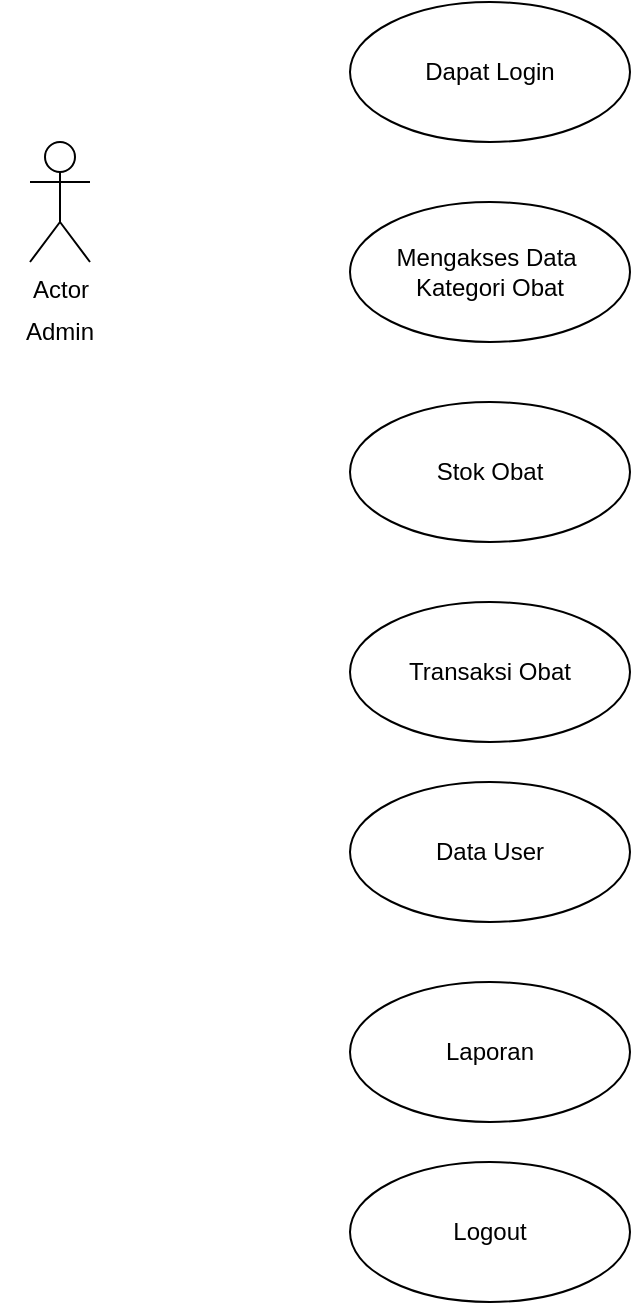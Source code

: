 <mxfile version="21.0.10" type="github">
  <diagram name="Page-1" id="hbqNhUtkec9f8FvBzWkE">
    <mxGraphModel dx="1867" dy="817" grid="1" gridSize="10" guides="1" tooltips="1" connect="1" arrows="1" fold="1" page="1" pageScale="1" pageWidth="850" pageHeight="1100" math="0" shadow="0">
      <root>
        <mxCell id="0" />
        <mxCell id="1" parent="0" />
        <mxCell id="v_Zh5ncAOIMl9kuuJE1H-2" value="Actor" style="shape=umlActor;verticalLabelPosition=bottom;verticalAlign=top;html=1;" vertex="1" parent="1">
          <mxGeometry x="40" y="130" width="30" height="60" as="geometry" />
        </mxCell>
        <mxCell id="v_Zh5ncAOIMl9kuuJE1H-3" value="Dapat Login" style="ellipse;whiteSpace=wrap;html=1;" vertex="1" parent="1">
          <mxGeometry x="200" y="60" width="140" height="70" as="geometry" />
        </mxCell>
        <mxCell id="v_Zh5ncAOIMl9kuuJE1H-4" value="Admin" style="text;strokeColor=none;align=center;fillColor=none;html=1;verticalAlign=middle;whiteSpace=wrap;rounded=0;" vertex="1" parent="1">
          <mxGeometry x="25" y="210" width="60" height="30" as="geometry" />
        </mxCell>
        <mxCell id="v_Zh5ncAOIMl9kuuJE1H-5" value="Stok Obat" style="ellipse;whiteSpace=wrap;html=1;" vertex="1" parent="1">
          <mxGeometry x="200" y="260" width="140" height="70" as="geometry" />
        </mxCell>
        <mxCell id="v_Zh5ncAOIMl9kuuJE1H-6" value="Mengakses Data&amp;nbsp;&lt;br&gt;Kategori Obat" style="ellipse;whiteSpace=wrap;html=1;" vertex="1" parent="1">
          <mxGeometry x="200" y="160" width="140" height="70" as="geometry" />
        </mxCell>
        <mxCell id="v_Zh5ncAOIMl9kuuJE1H-7" value="Transaksi Obat" style="ellipse;whiteSpace=wrap;html=1;" vertex="1" parent="1">
          <mxGeometry x="200" y="360" width="140" height="70" as="geometry" />
        </mxCell>
        <mxCell id="v_Zh5ncAOIMl9kuuJE1H-8" value="Data User" style="ellipse;whiteSpace=wrap;html=1;" vertex="1" parent="1">
          <mxGeometry x="200" y="450" width="140" height="70" as="geometry" />
        </mxCell>
        <mxCell id="v_Zh5ncAOIMl9kuuJE1H-9" value="Laporan" style="ellipse;whiteSpace=wrap;html=1;" vertex="1" parent="1">
          <mxGeometry x="200" y="550" width="140" height="70" as="geometry" />
        </mxCell>
        <mxCell id="v_Zh5ncAOIMl9kuuJE1H-10" value="Logout" style="ellipse;whiteSpace=wrap;html=1;" vertex="1" parent="1">
          <mxGeometry x="200" y="640" width="140" height="70" as="geometry" />
        </mxCell>
      </root>
    </mxGraphModel>
  </diagram>
</mxfile>
